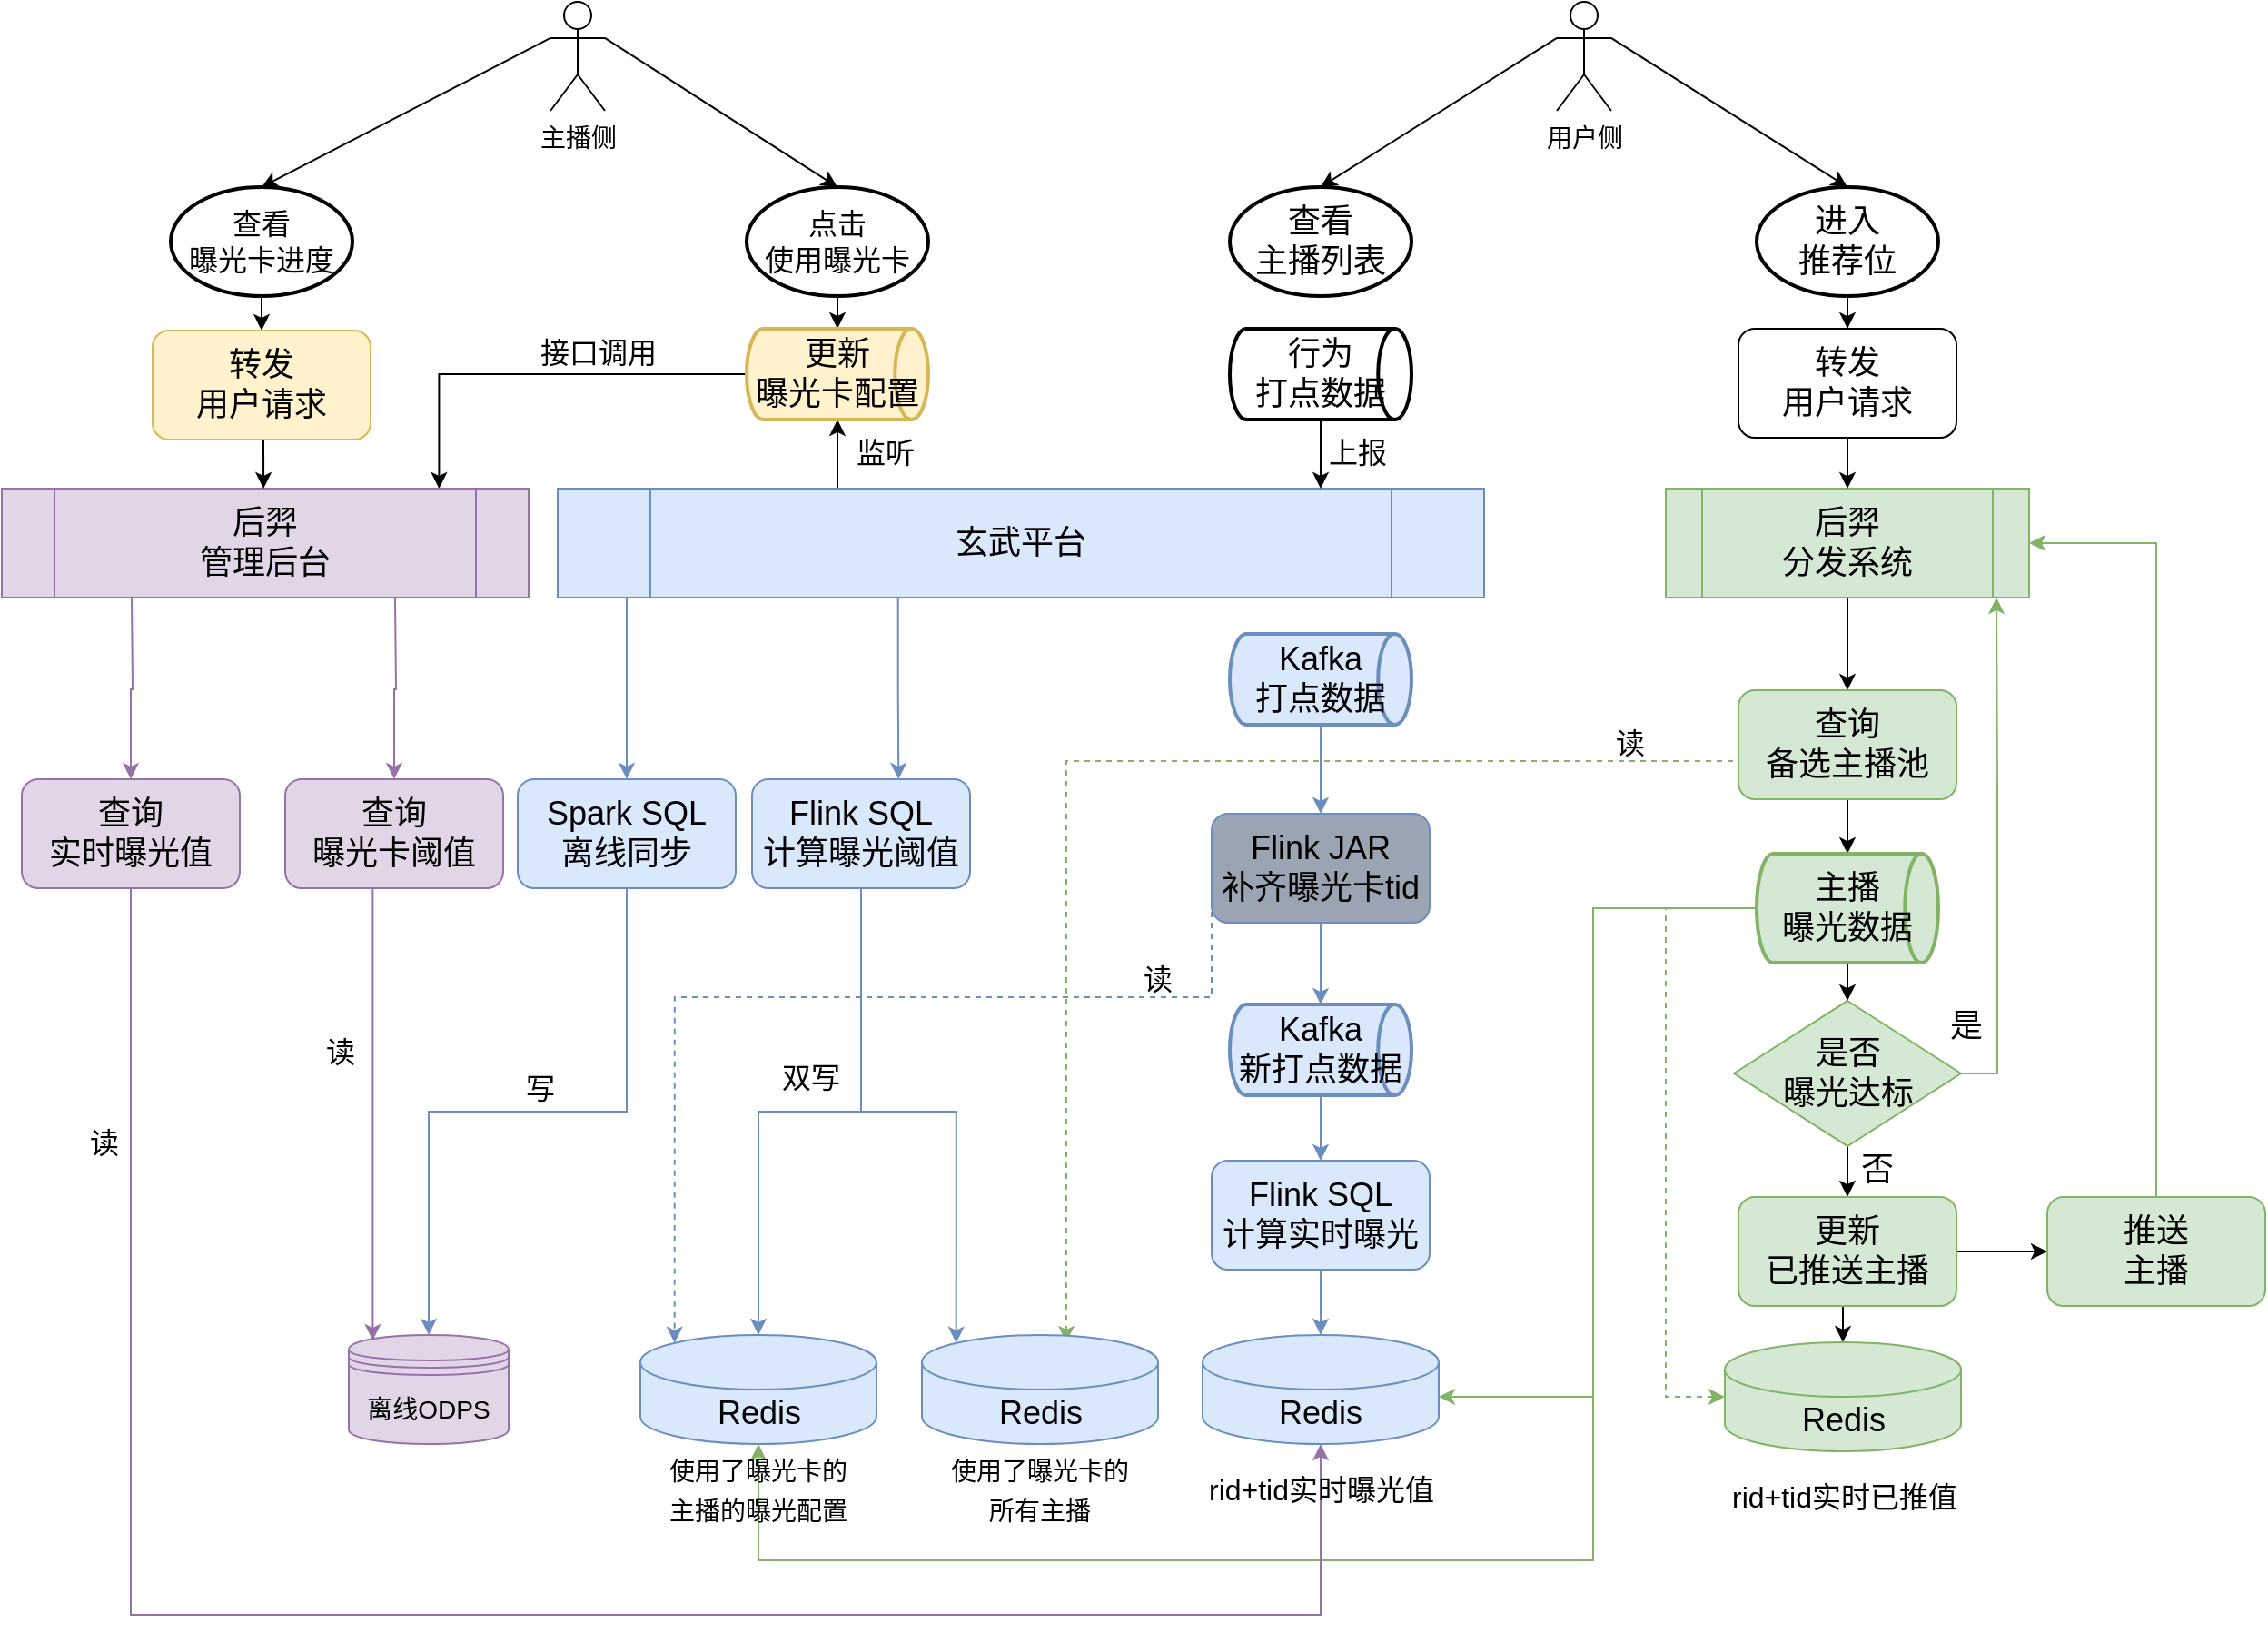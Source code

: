 <mxfile version="18.1.2" type="github">
  <diagram id="C5RBs43oDa-KdzZeNtuy" name="Page-1">
    <mxGraphModel dx="2500" dy="879" grid="1" gridSize="10" guides="1" tooltips="1" connect="1" arrows="1" fold="1" page="1" pageScale="1" pageWidth="827" pageHeight="1169" math="0" shadow="0">
      <root>
        <mxCell id="WIyWlLk6GJQsqaUBKTNV-0" />
        <mxCell id="WIyWlLk6GJQsqaUBKTNV-1" parent="WIyWlLk6GJQsqaUBKTNV-0" />
        <mxCell id="QYNvbnqAfwnq2PlY06qU-68" style="edgeStyle=orthogonalEdgeStyle;rounded=0;orthogonalLoop=1;jettySize=auto;html=1;exitX=0;exitY=0.5;exitDx=0;exitDy=0;exitPerimeter=0;entryX=0.5;entryY=1;entryDx=0;entryDy=0;entryPerimeter=0;fontSize=16;fillColor=#d5e8d4;strokeColor=#82b366;" edge="1" parent="WIyWlLk6GJQsqaUBKTNV-1" source="QYNvbnqAfwnq2PlY06qU-36" target="QYNvbnqAfwnq2PlY06qU-10">
          <mxGeometry relative="1" as="geometry">
            <Array as="points">
              <mxPoint x="600" y="611" />
              <mxPoint x="600" y="970" />
              <mxPoint x="140" y="970" />
            </Array>
          </mxGeometry>
        </mxCell>
        <mxCell id="QYNvbnqAfwnq2PlY06qU-76" style="edgeStyle=orthogonalEdgeStyle;rounded=0;orthogonalLoop=1;jettySize=auto;html=1;exitX=0.5;exitY=1;exitDx=0;exitDy=0;fontSize=16;entryX=0.5;entryY=1;entryDx=0;entryDy=0;entryPerimeter=0;fillColor=#e1d5e7;strokeColor=#9673a6;" edge="1" parent="WIyWlLk6GJQsqaUBKTNV-1" source="QYNvbnqAfwnq2PlY06qU-73" target="QYNvbnqAfwnq2PlY06qU-13">
          <mxGeometry relative="1" as="geometry">
            <mxPoint x="451" y="880" as="targetPoint" />
            <Array as="points">
              <mxPoint x="-205" y="1000" />
              <mxPoint x="450" y="1000" />
            </Array>
          </mxGeometry>
        </mxCell>
        <mxCell id="QYNvbnqAfwnq2PlY06qU-83" style="edgeStyle=none;rounded=0;orthogonalLoop=1;jettySize=auto;html=1;exitX=1;exitY=0.333;exitDx=0;exitDy=0;exitPerimeter=0;entryX=0.5;entryY=0;entryDx=0;entryDy=0;entryPerimeter=0;fontSize=16;" edge="1" parent="WIyWlLk6GJQsqaUBKTNV-1" source="QYNvbnqAfwnq2PlY06qU-0" target="QYNvbnqAfwnq2PlY06qU-32">
          <mxGeometry relative="1" as="geometry" />
        </mxCell>
        <mxCell id="QYNvbnqAfwnq2PlY06qU-84" style="edgeStyle=none;rounded=0;orthogonalLoop=1;jettySize=auto;html=1;exitX=0;exitY=0.333;exitDx=0;exitDy=0;exitPerimeter=0;entryX=0.5;entryY=0;entryDx=0;entryDy=0;entryPerimeter=0;fontSize=16;" edge="1" parent="WIyWlLk6GJQsqaUBKTNV-1" source="QYNvbnqAfwnq2PlY06qU-0" target="QYNvbnqAfwnq2PlY06qU-34">
          <mxGeometry relative="1" as="geometry" />
        </mxCell>
        <mxCell id="QYNvbnqAfwnq2PlY06qU-0" value="&lt;font style=&quot;font-size: 14px;&quot;&gt;主播侧&lt;/font&gt;" style="shape=umlActor;verticalLabelPosition=bottom;verticalAlign=top;html=1;outlineConnect=0;" vertex="1" parent="WIyWlLk6GJQsqaUBKTNV-1">
          <mxGeometry x="26" y="112" width="30" height="60" as="geometry" />
        </mxCell>
        <mxCell id="QYNvbnqAfwnq2PlY06qU-81" style="rounded=0;orthogonalLoop=1;jettySize=auto;html=1;exitX=1;exitY=0.333;exitDx=0;exitDy=0;exitPerimeter=0;entryX=0.5;entryY=0;entryDx=0;entryDy=0;entryPerimeter=0;fontSize=16;" edge="1" parent="WIyWlLk6GJQsqaUBKTNV-1" source="QYNvbnqAfwnq2PlY06qU-1" target="QYNvbnqAfwnq2PlY06qU-31">
          <mxGeometry relative="1" as="geometry" />
        </mxCell>
        <mxCell id="QYNvbnqAfwnq2PlY06qU-82" style="edgeStyle=none;rounded=0;orthogonalLoop=1;jettySize=auto;html=1;exitX=0;exitY=0.333;exitDx=0;exitDy=0;exitPerimeter=0;entryX=0.5;entryY=0;entryDx=0;entryDy=0;entryPerimeter=0;fontSize=16;" edge="1" parent="WIyWlLk6GJQsqaUBKTNV-1" source="QYNvbnqAfwnq2PlY06qU-1" target="QYNvbnqAfwnq2PlY06qU-35">
          <mxGeometry relative="1" as="geometry" />
        </mxCell>
        <mxCell id="QYNvbnqAfwnq2PlY06qU-1" value="&lt;font style=&quot;font-size: 14px;&quot;&gt;用户侧&lt;/font&gt;" style="shape=umlActor;verticalLabelPosition=bottom;verticalAlign=top;html=1;outlineConnect=0;" vertex="1" parent="WIyWlLk6GJQsqaUBKTNV-1">
          <mxGeometry x="580" y="112" width="30" height="60" as="geometry" />
        </mxCell>
        <mxCell id="QYNvbnqAfwnq2PlY06qU-38" style="edgeStyle=orthogonalEdgeStyle;rounded=0;orthogonalLoop=1;jettySize=auto;html=1;exitX=0.5;exitY=1;exitDx=0;exitDy=0;entryX=0.5;entryY=0;entryDx=0;entryDy=0;fontSize=18;" edge="1" parent="WIyWlLk6GJQsqaUBKTNV-1" source="QYNvbnqAfwnq2PlY06qU-3" target="QYNvbnqAfwnq2PlY06qU-4">
          <mxGeometry relative="1" as="geometry" />
        </mxCell>
        <mxCell id="QYNvbnqAfwnq2PlY06qU-3" value="后羿&lt;br&gt;分发系统" style="shape=process;whiteSpace=wrap;html=1;backgroundOutline=1;fontSize=18;fillColor=#d5e8d4;strokeColor=#82b366;" vertex="1" parent="WIyWlLk6GJQsqaUBKTNV-1">
          <mxGeometry x="640" y="380" width="200" height="60" as="geometry" />
        </mxCell>
        <mxCell id="QYNvbnqAfwnq2PlY06qU-39" style="edgeStyle=orthogonalEdgeStyle;rounded=0;orthogonalLoop=1;jettySize=auto;html=1;exitX=0.5;exitY=1;exitDx=0;exitDy=0;entryX=0.5;entryY=0;entryDx=0;entryDy=0;entryPerimeter=0;fontSize=18;" edge="1" parent="WIyWlLk6GJQsqaUBKTNV-1" source="QYNvbnqAfwnq2PlY06qU-4" target="QYNvbnqAfwnq2PlY06qU-36">
          <mxGeometry relative="1" as="geometry" />
        </mxCell>
        <mxCell id="QYNvbnqAfwnq2PlY06qU-98" style="edgeStyle=orthogonalEdgeStyle;rounded=0;orthogonalLoop=1;jettySize=auto;html=1;exitX=0;exitY=0.5;exitDx=0;exitDy=0;fontSize=16;fillColor=#d5e8d4;strokeColor=#82b366;dashed=1;" edge="1" parent="WIyWlLk6GJQsqaUBKTNV-1" source="QYNvbnqAfwnq2PlY06qU-4">
          <mxGeometry relative="1" as="geometry">
            <mxPoint x="310" y="850" as="targetPoint" />
            <Array as="points">
              <mxPoint x="680" y="530" />
              <mxPoint x="310" y="530" />
            </Array>
          </mxGeometry>
        </mxCell>
        <mxCell id="QYNvbnqAfwnq2PlY06qU-4" value="&lt;span style=&quot;font-size: 18px;&quot;&gt;查询&lt;br&gt;备选主播池&lt;/span&gt;" style="rounded=1;whiteSpace=wrap;html=1;fontSize=14;fillColor=#d5e8d4;strokeColor=#82b366;" vertex="1" parent="WIyWlLk6GJQsqaUBKTNV-1">
          <mxGeometry x="680" y="491" width="120" height="60" as="geometry" />
        </mxCell>
        <mxCell id="QYNvbnqAfwnq2PlY06qU-7" value="" style="group;" vertex="1" connectable="0" parent="WIyWlLk6GJQsqaUBKTNV-1">
          <mxGeometry x="228" y="846" width="135" height="100" as="geometry" />
        </mxCell>
        <mxCell id="QYNvbnqAfwnq2PlY06qU-5" value="Redis" style="shape=cylinder3;whiteSpace=wrap;html=1;boundedLbl=1;backgroundOutline=1;size=15;fontSize=18;fillColor=#dae8fc;strokeColor=#6c8ebf;" vertex="1" parent="QYNvbnqAfwnq2PlY06qU-7">
          <mxGeometry x="2.5" width="130" height="60" as="geometry" />
        </mxCell>
        <mxCell id="QYNvbnqAfwnq2PlY06qU-6" value="&lt;font style=&quot;font-size: 14px;&quot;&gt;使用了曝光卡的&lt;br&gt;所有主播&lt;/font&gt;" style="text;html=1;align=center;verticalAlign=middle;whiteSpace=wrap;rounded=0;fontSize=18;" vertex="1" parent="QYNvbnqAfwnq2PlY06qU-7">
          <mxGeometry y="70" width="135" height="30" as="geometry" />
        </mxCell>
        <mxCell id="QYNvbnqAfwnq2PlY06qU-9" value="" style="group;" vertex="1" connectable="0" parent="WIyWlLk6GJQsqaUBKTNV-1">
          <mxGeometry x="73" y="846" width="135" height="100" as="geometry" />
        </mxCell>
        <mxCell id="QYNvbnqAfwnq2PlY06qU-10" value="Redis" style="shape=cylinder3;whiteSpace=wrap;html=1;boundedLbl=1;backgroundOutline=1;size=15;fontSize=18;fillColor=#dae8fc;strokeColor=#6c8ebf;" vertex="1" parent="QYNvbnqAfwnq2PlY06qU-9">
          <mxGeometry x="2.5" width="130" height="60" as="geometry" />
        </mxCell>
        <mxCell id="QYNvbnqAfwnq2PlY06qU-11" value="&lt;font style=&quot;font-size: 14px;&quot;&gt;使用了曝光卡的&lt;br&gt;主播的曝光配置&lt;/font&gt;" style="text;html=1;strokeColor=none;fillColor=none;align=center;verticalAlign=middle;whiteSpace=wrap;rounded=0;fontSize=18;" vertex="1" parent="QYNvbnqAfwnq2PlY06qU-9">
          <mxGeometry y="70" width="135" height="30" as="geometry" />
        </mxCell>
        <mxCell id="QYNvbnqAfwnq2PlY06qU-12" value="" style="group;" vertex="1" connectable="0" parent="WIyWlLk6GJQsqaUBKTNV-1">
          <mxGeometry x="382.5" y="846" width="135" height="100" as="geometry" />
        </mxCell>
        <mxCell id="QYNvbnqAfwnq2PlY06qU-13" value="Redis" style="shape=cylinder3;whiteSpace=wrap;html=1;boundedLbl=1;backgroundOutline=1;size=15;fontSize=18;fillColor=#dae8fc;strokeColor=#6c8ebf;" vertex="1" parent="QYNvbnqAfwnq2PlY06qU-12">
          <mxGeometry x="2.5" width="130" height="60" as="geometry" />
        </mxCell>
        <mxCell id="QYNvbnqAfwnq2PlY06qU-14" value="&lt;font style=&quot;font-size: 16px;&quot;&gt;rid+tid实时曝光值&lt;/font&gt;" style="text;html=1;align=center;verticalAlign=middle;whiteSpace=wrap;rounded=0;fontSize=18;" vertex="1" parent="QYNvbnqAfwnq2PlY06qU-12">
          <mxGeometry x="0.5" y="70" width="135" height="30" as="geometry" />
        </mxCell>
        <mxCell id="QYNvbnqAfwnq2PlY06qU-41" style="edgeStyle=orthogonalEdgeStyle;rounded=0;orthogonalLoop=1;jettySize=auto;html=1;exitX=0.5;exitY=1;exitDx=0;exitDy=0;fontSize=18;" edge="1" parent="WIyWlLk6GJQsqaUBKTNV-1" source="QYNvbnqAfwnq2PlY06qU-15" target="QYNvbnqAfwnq2PlY06qU-16">
          <mxGeometry relative="1" as="geometry" />
        </mxCell>
        <mxCell id="QYNvbnqAfwnq2PlY06qU-49" style="edgeStyle=orthogonalEdgeStyle;rounded=0;orthogonalLoop=1;jettySize=auto;html=1;exitX=1;exitY=0.5;exitDx=0;exitDy=0;entryX=0.91;entryY=1;entryDx=0;entryDy=0;entryPerimeter=0;fontSize=18;fillColor=#d5e8d4;strokeColor=#82b366;" edge="1" parent="WIyWlLk6GJQsqaUBKTNV-1" source="QYNvbnqAfwnq2PlY06qU-15" target="QYNvbnqAfwnq2PlY06qU-3">
          <mxGeometry relative="1" as="geometry" />
        </mxCell>
        <mxCell id="QYNvbnqAfwnq2PlY06qU-15" value="&lt;font style=&quot;font-size: 18px;&quot;&gt;是否&lt;br&gt;曝光达标&lt;/font&gt;" style="rhombus;whiteSpace=wrap;html=1;fontSize=14;fillColor=#d5e8d4;strokeColor=#82b366;" vertex="1" parent="WIyWlLk6GJQsqaUBKTNV-1">
          <mxGeometry x="677.5" y="662" width="125" height="80" as="geometry" />
        </mxCell>
        <mxCell id="QYNvbnqAfwnq2PlY06qU-94" style="edgeStyle=orthogonalEdgeStyle;rounded=0;orthogonalLoop=1;jettySize=auto;html=1;exitX=1;exitY=0.5;exitDx=0;exitDy=0;entryX=0;entryY=0.5;entryDx=0;entryDy=0;fontSize=16;" edge="1" parent="WIyWlLk6GJQsqaUBKTNV-1" source="QYNvbnqAfwnq2PlY06qU-16" target="QYNvbnqAfwnq2PlY06qU-17">
          <mxGeometry relative="1" as="geometry" />
        </mxCell>
        <mxCell id="QYNvbnqAfwnq2PlY06qU-96" style="edgeStyle=orthogonalEdgeStyle;rounded=0;orthogonalLoop=1;jettySize=auto;html=1;exitX=0.5;exitY=1;exitDx=0;exitDy=0;entryX=0.5;entryY=0;entryDx=0;entryDy=0;entryPerimeter=0;fontSize=16;" edge="1" parent="WIyWlLk6GJQsqaUBKTNV-1" source="QYNvbnqAfwnq2PlY06qU-16" target="QYNvbnqAfwnq2PlY06qU-92">
          <mxGeometry relative="1" as="geometry" />
        </mxCell>
        <mxCell id="QYNvbnqAfwnq2PlY06qU-16" value="&lt;span style=&quot;font-size: 18px;&quot;&gt;更新&lt;br&gt;&lt;/span&gt;&lt;span style=&quot;font-size: 18px;&quot;&gt;已推送主播&lt;/span&gt;" style="rounded=1;whiteSpace=wrap;html=1;fontSize=14;fillColor=#d5e8d4;strokeColor=#82b366;" vertex="1" parent="WIyWlLk6GJQsqaUBKTNV-1">
          <mxGeometry x="680" y="770" width="120" height="60" as="geometry" />
        </mxCell>
        <mxCell id="QYNvbnqAfwnq2PlY06qU-95" style="edgeStyle=orthogonalEdgeStyle;rounded=0;orthogonalLoop=1;jettySize=auto;html=1;exitX=0.5;exitY=0;exitDx=0;exitDy=0;entryX=1;entryY=0.5;entryDx=0;entryDy=0;fontSize=16;fillColor=#d5e8d4;strokeColor=#82b366;" edge="1" parent="WIyWlLk6GJQsqaUBKTNV-1" source="QYNvbnqAfwnq2PlY06qU-17" target="QYNvbnqAfwnq2PlY06qU-3">
          <mxGeometry relative="1" as="geometry" />
        </mxCell>
        <mxCell id="QYNvbnqAfwnq2PlY06qU-17" value="&lt;span style=&quot;font-size: 18px;&quot;&gt;推送&lt;br&gt;主播&lt;/span&gt;" style="rounded=1;whiteSpace=wrap;html=1;fontSize=14;fillColor=#d5e8d4;strokeColor=#82b366;" vertex="1" parent="WIyWlLk6GJQsqaUBKTNV-1">
          <mxGeometry x="850" y="770" width="120" height="60" as="geometry" />
        </mxCell>
        <mxCell id="QYNvbnqAfwnq2PlY06qU-52" style="edgeStyle=orthogonalEdgeStyle;rounded=0;orthogonalLoop=1;jettySize=auto;html=1;exitX=0.5;exitY=1;exitDx=0;exitDy=0;entryX=0.5;entryY=0;entryDx=0;entryDy=0;entryPerimeter=0;fontSize=18;fillColor=#dae8fc;strokeColor=#6c8ebf;" edge="1" parent="WIyWlLk6GJQsqaUBKTNV-1" source="QYNvbnqAfwnq2PlY06qU-20" target="QYNvbnqAfwnq2PlY06qU-48">
          <mxGeometry relative="1" as="geometry" />
        </mxCell>
        <mxCell id="QYNvbnqAfwnq2PlY06qU-116" style="edgeStyle=orthogonalEdgeStyle;rounded=0;orthogonalLoop=1;jettySize=auto;html=1;exitX=0;exitY=0.5;exitDx=0;exitDy=0;entryX=0.145;entryY=0;entryDx=0;entryDy=4.35;entryPerimeter=0;dashed=1;fontSize=16;fillColor=#dae8fc;strokeColor=#6c8ebf;" edge="1" parent="WIyWlLk6GJQsqaUBKTNV-1" source="QYNvbnqAfwnq2PlY06qU-20" target="QYNvbnqAfwnq2PlY06qU-10">
          <mxGeometry relative="1" as="geometry">
            <Array as="points">
              <mxPoint x="390" y="660" />
              <mxPoint x="94" y="660" />
            </Array>
          </mxGeometry>
        </mxCell>
        <mxCell id="QYNvbnqAfwnq2PlY06qU-20" value="&lt;span style=&quot;font-size: 18px;&quot;&gt;Flink JAR&lt;br&gt;补齐曝光卡tid&lt;br&gt;&lt;/span&gt;" style="rounded=1;whiteSpace=wrap;html=1;fontSize=14;fillColor=#9AA4B3;strokeColor=#6c8ebf;" vertex="1" parent="WIyWlLk6GJQsqaUBKTNV-1">
          <mxGeometry x="390" y="559" width="120" height="60" as="geometry" />
        </mxCell>
        <mxCell id="QYNvbnqAfwnq2PlY06qU-54" style="edgeStyle=orthogonalEdgeStyle;rounded=0;orthogonalLoop=1;jettySize=auto;html=1;exitX=0.5;exitY=1;exitDx=0;exitDy=0;entryX=0.5;entryY=0;entryDx=0;entryDy=0;entryPerimeter=0;fontSize=18;fillColor=#dae8fc;strokeColor=#6c8ebf;" edge="1" parent="WIyWlLk6GJQsqaUBKTNV-1" source="QYNvbnqAfwnq2PlY06qU-22" target="QYNvbnqAfwnq2PlY06qU-13">
          <mxGeometry relative="1" as="geometry" />
        </mxCell>
        <mxCell id="QYNvbnqAfwnq2PlY06qU-22" value="&lt;span style=&quot;font-size: 18px;&quot;&gt;Flink SQL&lt;br&gt;计算实时曝光&lt;br&gt;&lt;/span&gt;" style="rounded=1;whiteSpace=wrap;html=1;fontSize=14;fillColor=#dae8fc;strokeColor=#6c8ebf;" vertex="1" parent="WIyWlLk6GJQsqaUBKTNV-1">
          <mxGeometry x="390" y="750" width="120" height="60" as="geometry" />
        </mxCell>
        <mxCell id="QYNvbnqAfwnq2PlY06qU-26" value="&lt;font style=&quot;font-size: 14px;&quot;&gt;离线ODPS&lt;/font&gt;" style="shape=datastore;whiteSpace=wrap;html=1;fontSize=18;fillColor=#e1d5e7;strokeColor=#9673a6;" vertex="1" parent="WIyWlLk6GJQsqaUBKTNV-1">
          <mxGeometry x="-85" y="846" width="88" height="60" as="geometry" />
        </mxCell>
        <mxCell id="QYNvbnqAfwnq2PlY06qU-99" style="edgeStyle=orthogonalEdgeStyle;rounded=0;orthogonalLoop=1;jettySize=auto;html=1;exitX=0.25;exitY=0;exitDx=0;exitDy=0;fontSize=16;entryX=0.5;entryY=1;entryDx=0;entryDy=0;entryPerimeter=0;" edge="1" parent="WIyWlLk6GJQsqaUBKTNV-1" source="QYNvbnqAfwnq2PlY06qU-29" target="QYNvbnqAfwnq2PlY06qU-55">
          <mxGeometry relative="1" as="geometry">
            <mxPoint x="188" y="350" as="targetPoint" />
            <Array as="points">
              <mxPoint x="184" y="380" />
            </Array>
          </mxGeometry>
        </mxCell>
        <mxCell id="QYNvbnqAfwnq2PlY06qU-110" style="edgeStyle=orthogonalEdgeStyle;rounded=0;orthogonalLoop=1;jettySize=auto;html=1;exitX=0.11;exitY=1;exitDx=0;exitDy=0;exitPerimeter=0;entryX=0.5;entryY=0;entryDx=0;entryDy=0;fontSize=16;fillColor=#dae8fc;strokeColor=#6c8ebf;" edge="1" parent="WIyWlLk6GJQsqaUBKTNV-1">
          <mxGeometry relative="1" as="geometry">
            <mxPoint x="208.35" y="440" as="sourcePoint" />
            <mxPoint x="217.65" y="540" as="targetPoint" />
            <Array as="points">
              <mxPoint x="217.34" y="440" />
              <mxPoint x="217.34" y="490" />
              <mxPoint x="217.34" y="490" />
            </Array>
          </mxGeometry>
        </mxCell>
        <mxCell id="QYNvbnqAfwnq2PlY06qU-115" style="edgeStyle=orthogonalEdgeStyle;rounded=0;orthogonalLoop=1;jettySize=auto;html=1;exitX=0.11;exitY=1;exitDx=0;exitDy=0;exitPerimeter=0;fontSize=16;fillColor=#dae8fc;strokeColor=#6c8ebf;" edge="1" parent="WIyWlLk6GJQsqaUBKTNV-1" source="QYNvbnqAfwnq2PlY06qU-29" target="QYNvbnqAfwnq2PlY06qU-113">
          <mxGeometry relative="1" as="geometry">
            <Array as="points">
              <mxPoint x="68" y="440" />
            </Array>
          </mxGeometry>
        </mxCell>
        <mxCell id="QYNvbnqAfwnq2PlY06qU-29" value="玄武平台" style="shape=process;whiteSpace=wrap;html=1;backgroundOutline=1;fontSize=18;fillColor=#dae8fc;strokeColor=#6c8ebf;points=[[0,0,0,0,0],[0,0.25,0,0,0],[0,0.5,0,0,0],[0,0.75,0,0,0],[0.11,1,0,0,0],[0.25,0,0,0,0],[0.25,1,0,0,0],[0.5,0,0,0,0],[0.5,1,0,0,0],[0.75,0,0,0,0],[0.75,1,0,0,0],[1,0,0,0,0],[1,0.25,0,0,0],[1,0.5,0,0,0],[1,0.75,0,0,0],[1,1,0,0,0]];" vertex="1" parent="WIyWlLk6GJQsqaUBKTNV-1">
          <mxGeometry x="30" y="380" width="510" height="60" as="geometry" />
        </mxCell>
        <mxCell id="QYNvbnqAfwnq2PlY06qU-104" style="edgeStyle=orthogonalEdgeStyle;rounded=0;orthogonalLoop=1;jettySize=auto;html=1;exitX=0.5;exitY=1;exitDx=0;exitDy=0;exitPerimeter=0;fontSize=16;" edge="1" parent="WIyWlLk6GJQsqaUBKTNV-1" source="QYNvbnqAfwnq2PlY06qU-31" target="QYNvbnqAfwnq2PlY06qU-103">
          <mxGeometry relative="1" as="geometry" />
        </mxCell>
        <mxCell id="QYNvbnqAfwnq2PlY06qU-31" value="&lt;font style=&quot;font-size: 18px;&quot;&gt;进入&lt;br&gt;推荐位&lt;/font&gt;" style="strokeWidth=2;html=1;shape=mxgraph.flowchart.start_1;whiteSpace=wrap;fontSize=14;" vertex="1" parent="WIyWlLk6GJQsqaUBKTNV-1">
          <mxGeometry x="690" y="214" width="100" height="60" as="geometry" />
        </mxCell>
        <mxCell id="QYNvbnqAfwnq2PlY06qU-61" style="edgeStyle=orthogonalEdgeStyle;rounded=0;orthogonalLoop=1;jettySize=auto;html=1;exitX=0.5;exitY=1;exitDx=0;exitDy=0;exitPerimeter=0;fontSize=16;" edge="1" parent="WIyWlLk6GJQsqaUBKTNV-1" source="QYNvbnqAfwnq2PlY06qU-32" target="QYNvbnqAfwnq2PlY06qU-55">
          <mxGeometry relative="1" as="geometry" />
        </mxCell>
        <mxCell id="QYNvbnqAfwnq2PlY06qU-32" value="&lt;font style=&quot;font-size: 16px;&quot;&gt;点击&lt;br style=&quot;&quot;&gt;使用曝光卡&lt;/font&gt;" style="strokeWidth=2;html=1;shape=mxgraph.flowchart.start_1;whiteSpace=wrap;fontSize=14;" vertex="1" parent="WIyWlLk6GJQsqaUBKTNV-1">
          <mxGeometry x="134" y="214" width="100" height="60" as="geometry" />
        </mxCell>
        <mxCell id="QYNvbnqAfwnq2PlY06qU-107" style="edgeStyle=orthogonalEdgeStyle;rounded=0;orthogonalLoop=1;jettySize=auto;html=1;exitX=0.5;exitY=1;exitDx=0;exitDy=0;exitPerimeter=0;entryX=0.5;entryY=0;entryDx=0;entryDy=0;fontSize=16;" edge="1" parent="WIyWlLk6GJQsqaUBKTNV-1" source="QYNvbnqAfwnq2PlY06qU-34" target="QYNvbnqAfwnq2PlY06qU-106">
          <mxGeometry relative="1" as="geometry" />
        </mxCell>
        <mxCell id="QYNvbnqAfwnq2PlY06qU-34" value="&lt;font style=&quot;font-size: 16px;&quot;&gt;查看&lt;br style=&quot;&quot;&gt;曝光卡进度&lt;/font&gt;" style="strokeWidth=2;html=1;shape=mxgraph.flowchart.start_1;whiteSpace=wrap;fontSize=14;" vertex="1" parent="WIyWlLk6GJQsqaUBKTNV-1">
          <mxGeometry x="-183" y="214" width="100" height="60" as="geometry" />
        </mxCell>
        <mxCell id="QYNvbnqAfwnq2PlY06qU-35" value="&lt;font style=&quot;font-size: 18px;&quot;&gt;查看&lt;br&gt;主播列表&lt;br&gt;&lt;/font&gt;" style="strokeWidth=2;html=1;shape=mxgraph.flowchart.start_1;whiteSpace=wrap;fontSize=14;" vertex="1" parent="WIyWlLk6GJQsqaUBKTNV-1">
          <mxGeometry x="400" y="214" width="100" height="60" as="geometry" />
        </mxCell>
        <mxCell id="QYNvbnqAfwnq2PlY06qU-40" style="edgeStyle=orthogonalEdgeStyle;rounded=0;orthogonalLoop=1;jettySize=auto;html=1;exitX=0.5;exitY=1;exitDx=0;exitDy=0;exitPerimeter=0;entryX=0.5;entryY=0;entryDx=0;entryDy=0;fontSize=18;" edge="1" parent="WIyWlLk6GJQsqaUBKTNV-1" source="QYNvbnqAfwnq2PlY06qU-36" target="QYNvbnqAfwnq2PlY06qU-15">
          <mxGeometry relative="1" as="geometry" />
        </mxCell>
        <mxCell id="QYNvbnqAfwnq2PlY06qU-66" style="edgeStyle=orthogonalEdgeStyle;rounded=0;orthogonalLoop=1;jettySize=auto;html=1;exitX=0;exitY=0.5;exitDx=0;exitDy=0;exitPerimeter=0;fontSize=16;fillColor=#d5e8d4;strokeColor=#82b366;" edge="1" parent="WIyWlLk6GJQsqaUBKTNV-1" source="QYNvbnqAfwnq2PlY06qU-36">
          <mxGeometry relative="1" as="geometry">
            <mxPoint x="515" y="880" as="targetPoint" />
            <Array as="points">
              <mxPoint x="600" y="611" />
              <mxPoint x="600" y="880" />
            </Array>
          </mxGeometry>
        </mxCell>
        <mxCell id="QYNvbnqAfwnq2PlY06qU-97" style="edgeStyle=orthogonalEdgeStyle;rounded=0;orthogonalLoop=1;jettySize=auto;html=1;exitX=0;exitY=0.5;exitDx=0;exitDy=0;exitPerimeter=0;entryX=0;entryY=0.5;entryDx=0;entryDy=0;entryPerimeter=0;fontSize=16;fillColor=#d5e8d4;strokeColor=#82b366;dashed=1;" edge="1" parent="WIyWlLk6GJQsqaUBKTNV-1" source="QYNvbnqAfwnq2PlY06qU-36" target="QYNvbnqAfwnq2PlY06qU-92">
          <mxGeometry relative="1" as="geometry">
            <Array as="points">
              <mxPoint x="640" y="611" />
              <mxPoint x="640" y="880" />
            </Array>
          </mxGeometry>
        </mxCell>
        <mxCell id="QYNvbnqAfwnq2PlY06qU-36" value="&lt;font style=&quot;font-size: 18px;&quot;&gt;主播&lt;br&gt;曝光数据&lt;/font&gt;" style="strokeWidth=2;html=1;shape=mxgraph.flowchart.direct_data;whiteSpace=wrap;fontSize=16;fillColor=#d5e8d4;strokeColor=#82b366;" vertex="1" parent="WIyWlLk6GJQsqaUBKTNV-1">
          <mxGeometry x="690" y="581" width="100" height="60" as="geometry" />
        </mxCell>
        <mxCell id="QYNvbnqAfwnq2PlY06qU-45" value="否" style="text;html=1;align=center;verticalAlign=middle;resizable=0;points=[];autosize=1;strokeColor=none;fillColor=none;fontSize=18;" vertex="1" parent="WIyWlLk6GJQsqaUBKTNV-1">
          <mxGeometry x="741" y="740" width="30" height="30" as="geometry" />
        </mxCell>
        <mxCell id="QYNvbnqAfwnq2PlY06qU-46" value="是" style="text;html=1;align=center;verticalAlign=middle;resizable=0;points=[];autosize=1;strokeColor=none;fillColor=none;fontSize=18;" vertex="1" parent="WIyWlLk6GJQsqaUBKTNV-1">
          <mxGeometry x="790" y="661" width="30" height="30" as="geometry" />
        </mxCell>
        <mxCell id="QYNvbnqAfwnq2PlY06qU-51" style="edgeStyle=orthogonalEdgeStyle;rounded=0;orthogonalLoop=1;jettySize=auto;html=1;exitX=0.5;exitY=1;exitDx=0;exitDy=0;exitPerimeter=0;entryX=0.5;entryY=0;entryDx=0;entryDy=0;fontSize=18;fillColor=#dae8fc;strokeColor=#6c8ebf;" edge="1" parent="WIyWlLk6GJQsqaUBKTNV-1" source="QYNvbnqAfwnq2PlY06qU-47" target="QYNvbnqAfwnq2PlY06qU-20">
          <mxGeometry relative="1" as="geometry" />
        </mxCell>
        <mxCell id="QYNvbnqAfwnq2PlY06qU-47" value="&lt;span style=&quot;font-size: 18px;&quot;&gt;Kafka&lt;br&gt;打点数据&lt;/span&gt;" style="strokeWidth=2;html=1;shape=mxgraph.flowchart.direct_data;whiteSpace=wrap;fontSize=16;fillColor=#dae8fc;strokeColor=#6c8ebf;" vertex="1" parent="WIyWlLk6GJQsqaUBKTNV-1">
          <mxGeometry x="400" y="460" width="100" height="50" as="geometry" />
        </mxCell>
        <mxCell id="QYNvbnqAfwnq2PlY06qU-53" style="edgeStyle=orthogonalEdgeStyle;rounded=0;orthogonalLoop=1;jettySize=auto;html=1;exitX=0.5;exitY=1;exitDx=0;exitDy=0;exitPerimeter=0;entryX=0.5;entryY=0;entryDx=0;entryDy=0;fontSize=18;fillColor=#dae8fc;strokeColor=#6c8ebf;" edge="1" parent="WIyWlLk6GJQsqaUBKTNV-1" source="QYNvbnqAfwnq2PlY06qU-48" target="QYNvbnqAfwnq2PlY06qU-22">
          <mxGeometry relative="1" as="geometry" />
        </mxCell>
        <mxCell id="QYNvbnqAfwnq2PlY06qU-48" value="&lt;span style=&quot;font-size: 18px;&quot;&gt;Kafka&lt;br&gt;新打点数据&lt;/span&gt;" style="strokeWidth=2;html=1;shape=mxgraph.flowchart.direct_data;whiteSpace=wrap;fontSize=16;fillColor=#dae8fc;strokeColor=#6c8ebf;" vertex="1" parent="WIyWlLk6GJQsqaUBKTNV-1">
          <mxGeometry x="400" y="664" width="100" height="50" as="geometry" />
        </mxCell>
        <mxCell id="QYNvbnqAfwnq2PlY06qU-85" style="edgeStyle=orthogonalEdgeStyle;rounded=0;orthogonalLoop=1;jettySize=auto;html=1;exitX=0;exitY=0.5;exitDx=0;exitDy=0;exitPerimeter=0;entryX=0.83;entryY=0;entryDx=0;entryDy=0;entryPerimeter=0;fontSize=16;" edge="1" parent="WIyWlLk6GJQsqaUBKTNV-1" source="QYNvbnqAfwnq2PlY06qU-55" target="QYNvbnqAfwnq2PlY06qU-69">
          <mxGeometry relative="1" as="geometry" />
        </mxCell>
        <mxCell id="QYNvbnqAfwnq2PlY06qU-55" value="&lt;span style=&quot;font-size: 18px;&quot;&gt;更新&lt;br&gt;曝光卡配置&lt;/span&gt;" style="strokeWidth=2;html=1;shape=mxgraph.flowchart.direct_data;whiteSpace=wrap;fontSize=16;fillColor=#fff2cc;strokeColor=#d6b656;" vertex="1" parent="WIyWlLk6GJQsqaUBKTNV-1">
          <mxGeometry x="134" y="292" width="100" height="50" as="geometry" />
        </mxCell>
        <mxCell id="QYNvbnqAfwnq2PlY06qU-101" style="edgeStyle=orthogonalEdgeStyle;rounded=0;orthogonalLoop=1;jettySize=auto;html=1;exitX=0.5;exitY=1;exitDx=0;exitDy=0;exitPerimeter=0;fontSize=16;" edge="1" parent="WIyWlLk6GJQsqaUBKTNV-1" source="QYNvbnqAfwnq2PlY06qU-56">
          <mxGeometry relative="1" as="geometry">
            <mxPoint x="450" y="380" as="targetPoint" />
          </mxGeometry>
        </mxCell>
        <mxCell id="QYNvbnqAfwnq2PlY06qU-56" value="&lt;span style=&quot;font-size: 18px;&quot;&gt;行为&lt;br&gt;打点数据&lt;/span&gt;" style="strokeWidth=2;html=1;shape=mxgraph.flowchart.direct_data;whiteSpace=wrap;fontSize=16;" vertex="1" parent="WIyWlLk6GJQsqaUBKTNV-1">
          <mxGeometry x="400" y="292" width="100" height="50" as="geometry" />
        </mxCell>
        <mxCell id="QYNvbnqAfwnq2PlY06qU-58" style="edgeStyle=orthogonalEdgeStyle;rounded=0;orthogonalLoop=1;jettySize=auto;html=1;exitX=0.5;exitY=1;exitDx=0;exitDy=0;fontSize=16;fillColor=#dae8fc;strokeColor=#6c8ebf;" edge="1" parent="WIyWlLk6GJQsqaUBKTNV-1" source="QYNvbnqAfwnq2PlY06qU-57" target="QYNvbnqAfwnq2PlY06qU-10">
          <mxGeometry relative="1" as="geometry" />
        </mxCell>
        <mxCell id="QYNvbnqAfwnq2PlY06qU-59" style="edgeStyle=orthogonalEdgeStyle;rounded=0;orthogonalLoop=1;jettySize=auto;html=1;exitX=0.5;exitY=1;exitDx=0;exitDy=0;entryX=0.145;entryY=0;entryDx=0;entryDy=4.35;entryPerimeter=0;fontSize=16;fillColor=#dae8fc;strokeColor=#6c8ebf;" edge="1" parent="WIyWlLk6GJQsqaUBKTNV-1" source="QYNvbnqAfwnq2PlY06qU-57" target="QYNvbnqAfwnq2PlY06qU-5">
          <mxGeometry relative="1" as="geometry" />
        </mxCell>
        <mxCell id="QYNvbnqAfwnq2PlY06qU-57" value="&lt;span style=&quot;font-size: 18px;&quot;&gt;Flink SQL&lt;br&gt;计算曝光阈值&lt;br&gt;&lt;/span&gt;" style="rounded=1;whiteSpace=wrap;html=1;fontSize=14;fillColor=#dae8fc;strokeColor=#6c8ebf;" vertex="1" parent="WIyWlLk6GJQsqaUBKTNV-1">
          <mxGeometry x="137" y="540" width="120" height="60" as="geometry" />
        </mxCell>
        <mxCell id="QYNvbnqAfwnq2PlY06qU-64" value="双写" style="text;html=1;align=center;verticalAlign=middle;resizable=0;points=[];autosize=1;fontSize=16;" vertex="1" parent="WIyWlLk6GJQsqaUBKTNV-1">
          <mxGeometry x="144" y="694" width="50" height="20" as="geometry" />
        </mxCell>
        <mxCell id="QYNvbnqAfwnq2PlY06qU-89" style="edgeStyle=orthogonalEdgeStyle;rounded=0;orthogonalLoop=1;jettySize=auto;html=1;exitX=0.25;exitY=1;exitDx=0;exitDy=0;entryX=0.5;entryY=0;entryDx=0;entryDy=0;fontSize=16;fillColor=#e1d5e7;strokeColor=#9673a6;" edge="1" parent="WIyWlLk6GJQsqaUBKTNV-1" target="QYNvbnqAfwnq2PlY06qU-73">
          <mxGeometry relative="1" as="geometry">
            <mxPoint x="-204.5" y="440.0" as="sourcePoint" />
          </mxGeometry>
        </mxCell>
        <mxCell id="QYNvbnqAfwnq2PlY06qU-90" style="edgeStyle=orthogonalEdgeStyle;rounded=0;orthogonalLoop=1;jettySize=auto;html=1;exitX=0.75;exitY=1;exitDx=0;exitDy=0;fontSize=16;fillColor=#e1d5e7;strokeColor=#9673a6;" edge="1" parent="WIyWlLk6GJQsqaUBKTNV-1" target="QYNvbnqAfwnq2PlY06qU-70">
          <mxGeometry relative="1" as="geometry">
            <mxPoint x="-59.5" y="440.0" as="sourcePoint" />
          </mxGeometry>
        </mxCell>
        <mxCell id="QYNvbnqAfwnq2PlY06qU-69" value="后羿&lt;br&gt;管理后台" style="shape=process;whiteSpace=wrap;html=1;backgroundOutline=1;fontSize=18;fillColor=#e1d5e7;strokeColor=#9673a6;points=[[0,0,0,0,0],[0,0.25,0,0,0],[0,0.5,0,0,0],[0,0.75,0,0,0],[0,1,0,0,0],[0.25,0,0,0,0],[0.25,1,0,0,0],[0.5,0,0,0,0],[0.5,1,0,0,0],[0.75,1,0,0,0],[0.83,0,0,0,0],[1,0,0,0,0],[1,0.25,0,0,0],[1,0.5,0,0,0],[1,0.75,0,0,0],[1,1,0,0,0]];" vertex="1" parent="WIyWlLk6GJQsqaUBKTNV-1">
          <mxGeometry x="-276" y="380" width="290" height="60" as="geometry" />
        </mxCell>
        <mxCell id="QYNvbnqAfwnq2PlY06qU-112" style="edgeStyle=orthogonalEdgeStyle;rounded=0;orthogonalLoop=1;jettySize=auto;html=1;exitX=0.25;exitY=1;exitDx=0;exitDy=0;entryX=0.15;entryY=0.05;entryDx=0;entryDy=0;entryPerimeter=0;fontSize=16;fillColor=#e1d5e7;strokeColor=#9673a6;" edge="1" parent="WIyWlLk6GJQsqaUBKTNV-1" source="QYNvbnqAfwnq2PlY06qU-70" target="QYNvbnqAfwnq2PlY06qU-26">
          <mxGeometry relative="1" as="geometry">
            <Array as="points">
              <mxPoint x="-72" y="600" />
            </Array>
          </mxGeometry>
        </mxCell>
        <mxCell id="QYNvbnqAfwnq2PlY06qU-70" value="&lt;span style=&quot;font-size: 18px;&quot;&gt;查询&lt;br&gt;曝光卡阈值&lt;br&gt;&lt;/span&gt;" style="rounded=1;whiteSpace=wrap;html=1;fontSize=14;fillColor=#e1d5e7;strokeColor=#9673a6;" vertex="1" parent="WIyWlLk6GJQsqaUBKTNV-1">
          <mxGeometry x="-120" y="540" width="120" height="60" as="geometry" />
        </mxCell>
        <mxCell id="QYNvbnqAfwnq2PlY06qU-73" value="&lt;span style=&quot;font-size: 18px;&quot;&gt;查询&lt;br&gt;实时曝光值&lt;br&gt;&lt;/span&gt;" style="rounded=1;whiteSpace=wrap;html=1;fontSize=14;fillColor=#e1d5e7;strokeColor=#9673a6;" vertex="1" parent="WIyWlLk6GJQsqaUBKTNV-1">
          <mxGeometry x="-265" y="540" width="120" height="60" as="geometry" />
        </mxCell>
        <mxCell id="QYNvbnqAfwnq2PlY06qU-86" value="接口调用" style="text;html=1;align=center;verticalAlign=middle;resizable=0;points=[];autosize=1;strokeColor=none;fillColor=none;fontSize=16;" vertex="1" parent="WIyWlLk6GJQsqaUBKTNV-1">
          <mxGeometry x="12" y="295" width="80" height="20" as="geometry" />
        </mxCell>
        <mxCell id="QYNvbnqAfwnq2PlY06qU-91" value="" style="group;" vertex="1" connectable="0" parent="WIyWlLk6GJQsqaUBKTNV-1">
          <mxGeometry x="670" y="850" width="135" height="100" as="geometry" />
        </mxCell>
        <mxCell id="QYNvbnqAfwnq2PlY06qU-92" value="Redis" style="shape=cylinder3;whiteSpace=wrap;html=1;boundedLbl=1;backgroundOutline=1;size=15;fontSize=18;fillColor=#d5e8d4;strokeColor=#82b366;" vertex="1" parent="QYNvbnqAfwnq2PlY06qU-91">
          <mxGeometry x="2.5" width="130" height="60" as="geometry" />
        </mxCell>
        <mxCell id="QYNvbnqAfwnq2PlY06qU-93" value="&lt;font style=&quot;font-size: 16px;&quot;&gt;rid+tid实时已推值&lt;/font&gt;" style="text;html=1;strokeColor=none;fillColor=none;align=center;verticalAlign=middle;whiteSpace=wrap;rounded=0;fontSize=18;" vertex="1" parent="QYNvbnqAfwnq2PlY06qU-91">
          <mxGeometry x="0.5" y="70" width="135" height="30" as="geometry" />
        </mxCell>
        <mxCell id="QYNvbnqAfwnq2PlY06qU-100" value="监听" style="text;html=1;align=center;verticalAlign=middle;resizable=0;points=[];autosize=1;strokeColor=none;fillColor=none;fontSize=16;" vertex="1" parent="WIyWlLk6GJQsqaUBKTNV-1">
          <mxGeometry x="185" y="350" width="50" height="20" as="geometry" />
        </mxCell>
        <mxCell id="QYNvbnqAfwnq2PlY06qU-102" value="上报" style="text;html=1;align=center;verticalAlign=middle;resizable=0;points=[];autosize=1;strokeColor=none;fillColor=none;fontSize=16;" vertex="1" parent="WIyWlLk6GJQsqaUBKTNV-1">
          <mxGeometry x="445" y="350" width="50" height="20" as="geometry" />
        </mxCell>
        <mxCell id="QYNvbnqAfwnq2PlY06qU-105" style="edgeStyle=orthogonalEdgeStyle;rounded=0;orthogonalLoop=1;jettySize=auto;html=1;exitX=0.5;exitY=1;exitDx=0;exitDy=0;fontSize=16;" edge="1" parent="WIyWlLk6GJQsqaUBKTNV-1" source="QYNvbnqAfwnq2PlY06qU-103" target="QYNvbnqAfwnq2PlY06qU-3">
          <mxGeometry relative="1" as="geometry" />
        </mxCell>
        <mxCell id="QYNvbnqAfwnq2PlY06qU-103" value="&lt;span style=&quot;font-size: 18px;&quot;&gt;转发&lt;br&gt;用户请求&lt;/span&gt;" style="rounded=1;whiteSpace=wrap;html=1;fontSize=14;" vertex="1" parent="WIyWlLk6GJQsqaUBKTNV-1">
          <mxGeometry x="680" y="292" width="120" height="60" as="geometry" />
        </mxCell>
        <mxCell id="QYNvbnqAfwnq2PlY06qU-108" style="edgeStyle=orthogonalEdgeStyle;rounded=0;orthogonalLoop=1;jettySize=auto;html=1;exitX=0.5;exitY=1;exitDx=0;exitDy=0;fontSize=16;" edge="1" parent="WIyWlLk6GJQsqaUBKTNV-1">
          <mxGeometry relative="1" as="geometry">
            <mxPoint x="-132" y="353.0" as="sourcePoint" />
            <mxPoint x="-131.941" y="380.0" as="targetPoint" />
          </mxGeometry>
        </mxCell>
        <mxCell id="QYNvbnqAfwnq2PlY06qU-106" value="&lt;span style=&quot;font-size: 18px;&quot;&gt;转发&lt;br&gt;用户请求&lt;/span&gt;" style="rounded=1;whiteSpace=wrap;html=1;fontSize=14;fillColor=#fff2cc;strokeColor=#d6b656;" vertex="1" parent="WIyWlLk6GJQsqaUBKTNV-1">
          <mxGeometry x="-193" y="293" width="120" height="60" as="geometry" />
        </mxCell>
        <mxCell id="QYNvbnqAfwnq2PlY06qU-114" style="edgeStyle=orthogonalEdgeStyle;rounded=0;orthogonalLoop=1;jettySize=auto;html=1;exitX=0.5;exitY=1;exitDx=0;exitDy=0;fontSize=16;fillColor=#dae8fc;strokeColor=#6c8ebf;" edge="1" parent="WIyWlLk6GJQsqaUBKTNV-1" source="QYNvbnqAfwnq2PlY06qU-113" target="QYNvbnqAfwnq2PlY06qU-26">
          <mxGeometry relative="1" as="geometry" />
        </mxCell>
        <mxCell id="QYNvbnqAfwnq2PlY06qU-113" value="&lt;span style=&quot;font-size: 18px;&quot;&gt;Spark SQL&lt;br&gt;离线同步&lt;br&gt;&lt;/span&gt;" style="rounded=1;whiteSpace=wrap;html=1;fontSize=14;fillColor=#dae8fc;strokeColor=#6c8ebf;" vertex="1" parent="WIyWlLk6GJQsqaUBKTNV-1">
          <mxGeometry x="8" y="540" width="120" height="60" as="geometry" />
        </mxCell>
        <mxCell id="QYNvbnqAfwnq2PlY06qU-117" value="读" style="text;html=1;align=center;verticalAlign=middle;resizable=0;points=[];autosize=1;strokeColor=none;fillColor=none;fontSize=16;" vertex="1" parent="WIyWlLk6GJQsqaUBKTNV-1">
          <mxGeometry x="345" y="640" width="30" height="20" as="geometry" />
        </mxCell>
        <mxCell id="QYNvbnqAfwnq2PlY06qU-118" value="读" style="text;html=1;align=center;verticalAlign=middle;resizable=0;points=[];autosize=1;strokeColor=none;fillColor=none;fontSize=16;" vertex="1" parent="WIyWlLk6GJQsqaUBKTNV-1">
          <mxGeometry x="605" y="510" width="30" height="20" as="geometry" />
        </mxCell>
        <mxCell id="QYNvbnqAfwnq2PlY06qU-119" value="写" style="text;html=1;align=center;verticalAlign=middle;resizable=0;points=[];autosize=1;strokeColor=none;fillColor=none;fontSize=16;" vertex="1" parent="WIyWlLk6GJQsqaUBKTNV-1">
          <mxGeometry x="5" y="700" width="30" height="20" as="geometry" />
        </mxCell>
        <mxCell id="QYNvbnqAfwnq2PlY06qU-120" value="读" style="text;html=1;align=center;verticalAlign=middle;resizable=0;points=[];autosize=1;strokeColor=none;fillColor=none;fontSize=16;" vertex="1" parent="WIyWlLk6GJQsqaUBKTNV-1">
          <mxGeometry x="-105" y="680" width="30" height="20" as="geometry" />
        </mxCell>
        <mxCell id="QYNvbnqAfwnq2PlY06qU-121" value="读" style="text;html=1;align=center;verticalAlign=middle;resizable=0;points=[];autosize=1;strokeColor=none;fillColor=none;fontSize=16;" vertex="1" parent="WIyWlLk6GJQsqaUBKTNV-1">
          <mxGeometry x="-235" y="730" width="30" height="20" as="geometry" />
        </mxCell>
      </root>
    </mxGraphModel>
  </diagram>
</mxfile>
